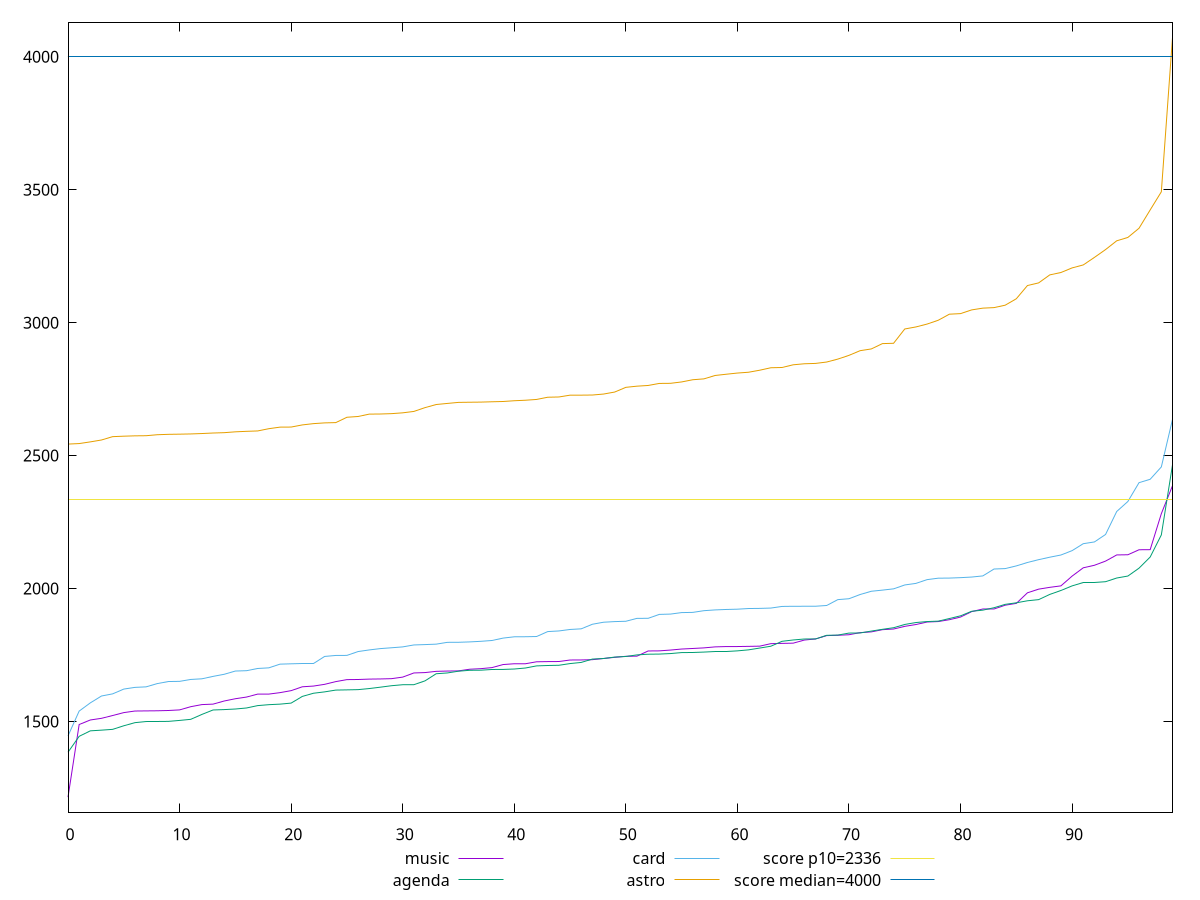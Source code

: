 reset

$music <<EOF
0 1215.082
1 1488.3629999999998
2 1505.37
3 1511.6129999999998
4 1522.116
5 1533.092
6 1539.054
7 1539.538
8 1539.975
9 1541.046
10 1543.299
11 1555.3110000000001
12 1563.243
13 1564.986
14 1576.7760000000003
15 1585.2779999999998
16 1591.596
17 1602.69
18 1602.7559999999999
19 1608.168
20 1615.728
21 1630.2209999999998
22 1632.9420000000002
23 1639.431
24 1649.6860000000001
25 1657.1849999999997
26 1657.615
27 1659.122
28 1659.7109999999998
29 1660.7999999999997
30 1666.6399999999999
31 1682.2624999999998
32 1683.6720000000003
33 1688.3159999999998
34 1689.4230000000002
35 1690.0275
36 1696.2525
37 1698.3875
38 1702.3975
39 1713.8995
40 1716.8905
41 1716.9064999999998
42 1724.284
43 1724.9850000000001
44 1725.2625
45 1730.955
46 1731.2149999999997
47 1732.2174999999997
48 1736.7259999999999
49 1740.9674999999997
50 1744.92
51 1745.508
52 1764.9674999999997
53 1765.38
54 1768.3775000000003
55 1772.241
56 1774.341
57 1776.5860000000002
58 1780.342
59 1781.5635000000002
60 1781.645
61 1782.2839999999999
62 1783.0905
63 1792.475
64 1793.4860000000003
65 1794.342
66 1806.0135000000002
67 1810.1715
68 1822.732
69 1824.018
70 1826.0120000000004
71 1834.022
72 1836.712
73 1845.0439999999999
74 1847.5529999999999
75 1857.5800000000002
76 1864.4199999999998
77 1873.8525
78 1875.569
79 1882.5720000000001
80 1892.5330000000001
81 1913.0620000000001
82 1922.837
83 1922.8819999999998
84 1937.094
85 1943.9650000000001
86 1983.839
87 1997.511
88 2004.3080000000002
89 2009.8725000000002
90 2046.5634999999997
91 2077.8389999999995
92 2087.3450000000003
93 2103.033
94 2126.2145
95 2126.9075000000003
96 2145.6984999999995
97 2146.055
98 2281.4700000000003
99 2386.5654999999997
EOF

$agenda <<EOF
0 1383.998
1 1443.867
2 1464.5059999999999
3 1467.111
4 1470.078
5 1483.5720000000001
6 1495.296
7 1499.505
8 1499.6970000000001
9 1500.12
10 1503.6981
11 1507.8090000000002
12 1526.2720000000002
13 1543.0020000000002
14 1544.433
15 1546.6229999999998
16 1550.49
17 1559.442
18 1562.943
19 1564.962
20 1568.8650000000002
21 1593.987
22 1605.927
23 1611.069
24 1617.8159999999998
25 1618.628
26 1619.5259999999998
27 1623.566
28 1628.7620000000002
29 1634.2679999999996
30 1637.9750000000001
31 1638.1319999999996
32 1652.56
33 1679.2984999999999
34 1682.253
35 1688.8575000000003
36 1692.26
37 1692.6550000000002
38 1695.312
39 1695.556
40 1697.092
41 1700.841
42 1708.848
43 1710.318
44 1711.1490000000001
45 1717.536
46 1721.8225000000002
47 1734.488
48 1736.5559999999996
49 1742.004
50 1744.193
51 1750.2189999999998
52 1752.742
53 1753.2759999999994
54 1755.1915
55 1758.8570000000002
56 1759.2414999999996
57 1760.7939999999999
58 1762.873
59 1762.91
60 1765.3649999999998
61 1769.1510000000003
62 1775.9254999999998
63 1782.8368500000001
64 1801.2885
65 1806.2979999999998
66 1809.9615000000003
67 1810.1394999999998
68 1823.8695000000002
69 1824.6730000000002
70 1832.2624999999998
71 1832.658
72 1839.7650000000003
73 1846.38
74 1852.44
75 1864.6605
76 1871.9279999999999
77 1875.6299999999999
78 1877.15
79 1887
80 1897.1915
81 1914.2650000000003
82 1918.5640000000003
83 1927.6235
84 1940.2789999999995
85 1946.1599999999999
86 1953.75
87 1958.076
88 1977.7045000000003
89 1992.5500000000002
90 2009.7690000000002
91 2022.4824999999998
92 2022.5584999999999
93 2025.5565000000001
94 2039.4009999999994
95 2046.8249999999998
96 2076.4809999999998
97 2118.405
98 2201.63
99 2464.99
EOF

$card <<EOF
0 1445.3890000000001
1 1538.8600000000001
2 1569.7199999999998
3 1595.5299999999997
4 1603.596
5 1621.605
6 1627.9919999999997
7 1629.9629999999997
8 1642.2400000000002
9 1649.9940000000001
10 1650.6479999999997
11 1657.817
12 1660.2569999999996
13 1669.3490000000002
14 1677.258
15 1689.484
16 1690.779
17 1699.1130000000003
18 1701.486
19 1715.4015000000002
20 1716.6740000000002
21 1717.2209999999998
22 1717.23
23 1744.3740000000003
24 1748.079
25 1748.3280000000002
26 1762.7560000000003
27 1768.8519999999999
28 1773.8849999999998
29 1777.0279999999998
30 1780.2930000000001
31 1787.58
32 1788.9669000000001
33 1790.6040000000003
34 1797.422
35 1797.61
36 1799.0579999999998
37 1801.2710000000002
38 1804.3885
39 1813.389
40 1818.2600000000004
41 1818.53
42 1819.3574999999998
43 1837.8999999999996
44 1840.27
45 1845.834
46 1848.248
47 1865.4589999999998
48 1873.074
49 1875.4660000000003
50 1876.6799999999998
51 1887.6419999999998
52 1887.8019999999997
53 1902.5399999999995
54 1903.7160000000003
55 1909.3324999999998
56 1910.1039999999996
57 1916.5225
58 1919.391
59 1921.0750000000003
60 1922.1440000000002
61 1924.6180000000002
62 1925.12
63 1926.378
64 1932.4829999999997
65 1933.1059999999998
66 1933.1309999999999
67 1933.2420000000002
68 1936.0639999999999
69 1958.0749999999998
70 1961.4850000000001
71 1977.366
72 1989.54
73 1993.8555000000001
74 1998.6535
75 2013.2769999999998
76 2019.163
77 2033.2635
78 2038.7575000000002
79 2039.1670000000001
80 2040.7504999999999
81 2043.0460000000003
82 2047.3300000000002
83 2073.2435
84 2074.8424999999997
85 2084.9455
86 2097.8639999999996
87 2108.4185
88 2117.684
89 2125.9725
90 2142.3775
91 2168.5
92 2175.0699999999997
93 2203.17
94 2289.6224999999995
95 2327.376
96 2398.0975
97 2410.8824999999997
98 2457.335
99 2636.062
EOF

$astro <<EOF
0 2543.214
1 2545.152
2 2551.503
3 2558.581
4 2571.171
5 2572.922
6 2574.237
7 2574.701
8 2578.4159999999993
9 2579.8700000000003
10 2580.5109999999995
11 2581.361999999999
12 2582.865
13 2584.84
14 2586.138
15 2589.328
16 2591.1749999999997
17 2592.629
18 2601.097
19 2606.952
20 2607.268
21 2615.285
22 2620.15
23 2622.9480000000003
24 2624
25 2644.087
26 2647.016
27 2655.928
28 2656.374
29 2657.7
30 2660.774
31 2666.029
32 2680.365
33 2692.0370000000003
34 2696.122
35 2700.057
36 2700.6409999999996
37 2701.135
38 2702.359
39 2703.407
40 2706.2509999999997
41 2708.1760000000004
42 2711.13
43 2719.429
44 2720.413
45 2727.219
46 2727.288
47 2727.75
48 2731.407
49 2738.958
50 2756.643
51 2761.072
52 2763.7210000000005
53 2771.395
54 2771.8079999999995
55 2776.972
56 2785.2569999999996
57 2788.5199999999995
58 2801.2750000000005
59 2805.95
60 2810.422
61 2813.4570000000003
62 2821.076
63 2830.362
64 2831.336
65 2841.464
66 2845.3379999999997
67 2846.6440000000002
68 2851.8745
69 2862.926
70 2877.004
71 2894.5649999999996
72 2901.0860000000002
73 2921.1810000000005
74 2922.398
75 2976.1799999999994
76 2983.862
77 2994.6580000000004
78 3009.014
79 3031.849
80 3033.964
81 3047.999
82 3054.587
83 3056.583
84 3065.6240000000003
85 3089.865
86 3139.693
87 3149.536
88 3179.681
89 3188.6479999999997
90 3205.9479999999994
91 3217.1059999999998
92 3245.447
93 3274.9390000000003
94 3307.8920000000003
95 3320.59
96 3355.1759999999995
97 3424.0560000000005
98 3492.2970000000005
99 4072.702
EOF

set key outside below
set xrange [0:99]
set yrange [1157.9296000000002:4129.8544]
set trange [1157.9296000000002:4129.8544]
set terminal svg size 640, 560 enhanced background rgb 'white'
set output "reports/report_00028_2021-02-24T12-49-42.674Z/first-contentful-paint/comparison/sorted/all_raw.svg"

plot $music title "music" with line, \
     $agenda title "agenda" with line, \
     $card title "card" with line, \
     $astro title "astro" with line, \
     2336 title "score p10=2336", \
     4000 title "score median=4000"

reset

